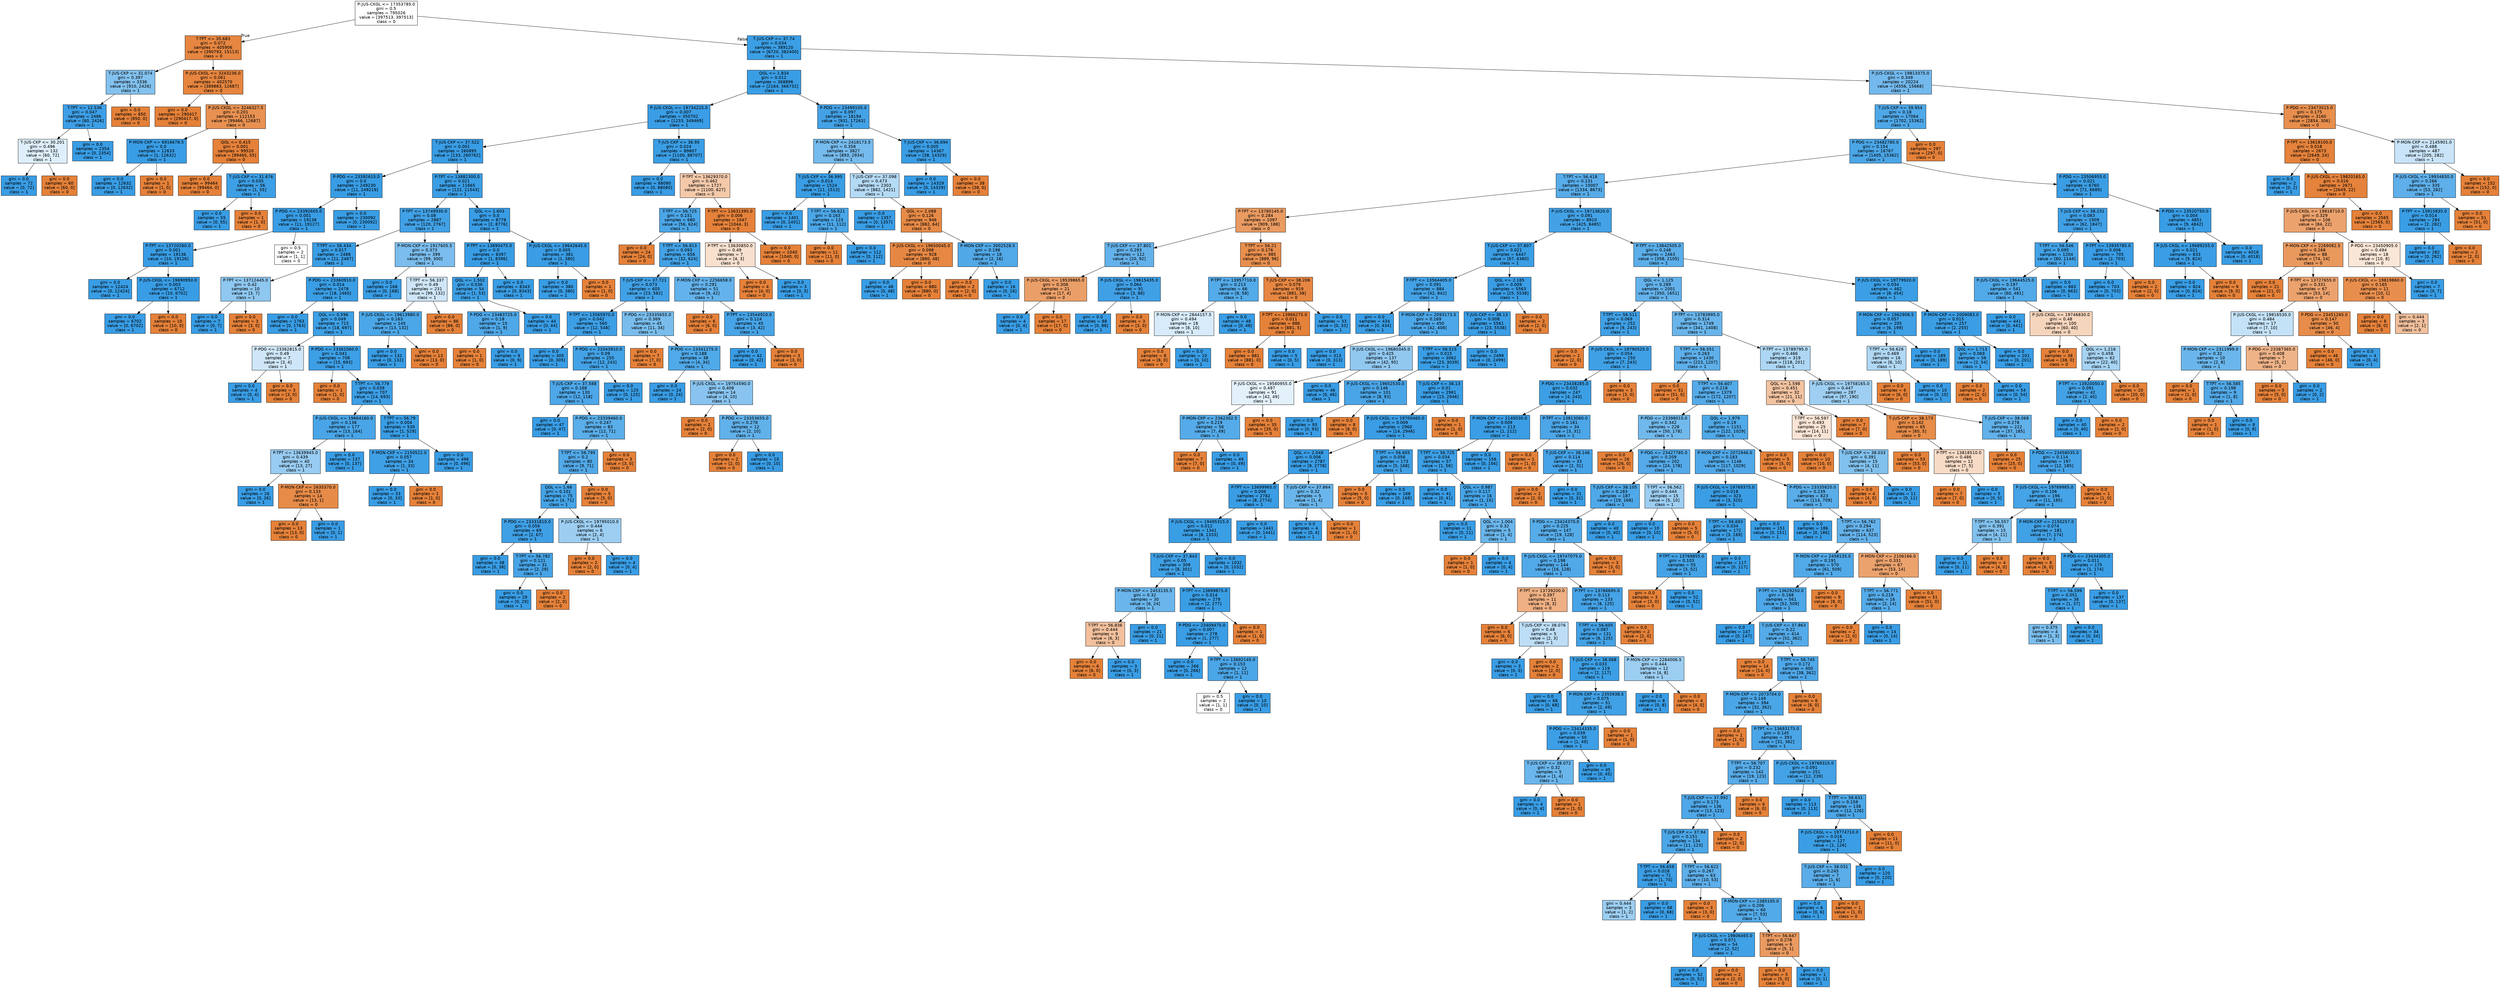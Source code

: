 digraph Tree {
node [shape=box, style="filled", color="black", fontname="helvetica"] ;
edge [fontname="helvetica"] ;
0 [label="P-JUS-CKGL <= 17353785.0\ngini = 0.5\nsamples = 795026\nvalue = [397513, 397513]\nclass = 0", fillcolor="#ffffff"] ;
1 [label="T-TPT <= 35.683\ngini = 0.072\nsamples = 405906\nvalue = [390793, 15113]\nclass = 0", fillcolor="#e68641"] ;
0 -> 1 [labeldistance=2.5, labelangle=45, headlabel="True"] ;
2 [label="T-JUS-CKP <= 31.074\ngini = 0.397\nsamples = 3336\nvalue = [910, 2426]\nclass = 1", fillcolor="#83c2ef"] ;
1 -> 2 ;
3 [label="T-TPT <= 12.536\ngini = 0.047\nsamples = 2486\nvalue = [60, 2426]\nclass = 1", fillcolor="#3e9fe6"] ;
2 -> 3 ;
4 [label="T-JUS-CKP <= 30.201\ngini = 0.496\nsamples = 132\nvalue = [60, 72]\nclass = 1", fillcolor="#deeffb"] ;
3 -> 4 ;
5 [label="gini = 0.0\nsamples = 72\nvalue = [0, 72]\nclass = 1", fillcolor="#399de5"] ;
4 -> 5 ;
6 [label="gini = 0.0\nsamples = 60\nvalue = [60, 0]\nclass = 0", fillcolor="#e58139"] ;
4 -> 6 ;
7 [label="gini = 0.0\nsamples = 2354\nvalue = [0, 2354]\nclass = 1", fillcolor="#399de5"] ;
3 -> 7 ;
8 [label="gini = 0.0\nsamples = 850\nvalue = [850, 0]\nclass = 0", fillcolor="#e58139"] ;
2 -> 8 ;
9 [label="P-JUS-CKGL <= 3243236.0\ngini = 0.061\nsamples = 402570\nvalue = [389883, 12687]\nclass = 0", fillcolor="#e6853f"] ;
1 -> 9 ;
10 [label="gini = 0.0\nsamples = 290417\nvalue = [290417, 0]\nclass = 0", fillcolor="#e58139"] ;
9 -> 10 ;
11 [label="P-JUS-CKGL <= 3246327.5\ngini = 0.201\nsamples = 112153\nvalue = [99466, 12687]\nclass = 0", fillcolor="#e89152"] ;
9 -> 11 ;
12 [label="P-MON-CKP <= 6916678.5\ngini = 0.0\nsamples = 12633\nvalue = [1, 12632]\nclass = 1", fillcolor="#399de5"] ;
11 -> 12 ;
13 [label="gini = 0.0\nsamples = 12632\nvalue = [0, 12632]\nclass = 1", fillcolor="#399de5"] ;
12 -> 13 ;
14 [label="gini = 0.0\nsamples = 1\nvalue = [1, 0]\nclass = 0", fillcolor="#e58139"] ;
12 -> 14 ;
15 [label="QGL <= 0.415\ngini = 0.001\nsamples = 99520\nvalue = [99465, 55]\nclass = 0", fillcolor="#e58139"] ;
11 -> 15 ;
16 [label="gini = 0.0\nsamples = 99464\nvalue = [99464, 0]\nclass = 0", fillcolor="#e58139"] ;
15 -> 16 ;
17 [label="T-JUS-CKP <= 31.676\ngini = 0.035\nsamples = 56\nvalue = [1, 55]\nclass = 1", fillcolor="#3d9fe5"] ;
15 -> 17 ;
18 [label="gini = 0.0\nsamples = 55\nvalue = [0, 55]\nclass = 1", fillcolor="#399de5"] ;
17 -> 18 ;
19 [label="gini = 0.0\nsamples = 1\nvalue = [1, 0]\nclass = 0", fillcolor="#e58139"] ;
17 -> 19 ;
20 [label="T-JUS-CKP <= 37.74\ngini = 0.034\nsamples = 389120\nvalue = [6720, 382400]\nclass = 1", fillcolor="#3c9fe5"] ;
0 -> 20 [labeldistance=2.5, labelangle=-45, headlabel="False"] ;
21 [label="QGL <= 1.834\ngini = 0.012\nsamples = 368896\nvalue = [2164, 366732]\nclass = 1", fillcolor="#3a9ee5"] ;
20 -> 21 ;
22 [label="P-JUS-CKGL <= 19734225.0\ngini = 0.007\nsamples = 350702\nvalue = [1233, 349469]\nclass = 1", fillcolor="#3a9de5"] ;
21 -> 22 ;
23 [label="T-JUS-CKP <= 37.522\ngini = 0.001\nsamples = 260895\nvalue = [133, 260762]\nclass = 1", fillcolor="#399de5"] ;
22 -> 23 ;
24 [label="P-PDG <= 23392615.0\ngini = 0.0\nsamples = 249230\nvalue = [11, 249219]\nclass = 1", fillcolor="#399de5"] ;
23 -> 24 ;
25 [label="P-PDG <= 23392605.0\ngini = 0.001\nsamples = 19138\nvalue = [11, 19127]\nclass = 1", fillcolor="#399de5"] ;
24 -> 25 ;
26 [label="P-TPT <= 13720260.0\ngini = 0.001\nsamples = 19136\nvalue = [10, 19126]\nclass = 1", fillcolor="#399de5"] ;
25 -> 26 ;
27 [label="gini = 0.0\nsamples = 12424\nvalue = [0, 12424]\nclass = 1", fillcolor="#399de5"] ;
26 -> 27 ;
28 [label="P-JUS-CKGL <= 19690950.0\ngini = 0.003\nsamples = 6712\nvalue = [10, 6702]\nclass = 1", fillcolor="#399de5"] ;
26 -> 28 ;
29 [label="gini = 0.0\nsamples = 6702\nvalue = [0, 6702]\nclass = 1", fillcolor="#399de5"] ;
28 -> 29 ;
30 [label="gini = 0.0\nsamples = 10\nvalue = [10, 0]\nclass = 0", fillcolor="#e58139"] ;
28 -> 30 ;
31 [label="gini = 0.5\nsamples = 2\nvalue = [1, 1]\nclass = 0", fillcolor="#ffffff"] ;
25 -> 31 ;
32 [label="gini = 0.0\nsamples = 230092\nvalue = [0, 230092]\nclass = 1", fillcolor="#399de5"] ;
24 -> 32 ;
33 [label="P-TPT <= 13882300.0\ngini = 0.021\nsamples = 11665\nvalue = [122, 11543]\nclass = 1", fillcolor="#3b9ee5"] ;
23 -> 33 ;
34 [label="P-TPT <= 13749930.0\ngini = 0.08\nsamples = 2887\nvalue = [120, 2767]\nclass = 1", fillcolor="#42a1e6"] ;
33 -> 34 ;
35 [label="T-TPT <= 56.434\ngini = 0.017\nsamples = 2488\nvalue = [21, 2467]\nclass = 1", fillcolor="#3b9ee5"] ;
34 -> 35 ;
36 [label="P-TPT <= 13712445.0\ngini = 0.42\nsamples = 10\nvalue = [3, 7]\nclass = 1", fillcolor="#8ec7f0"] ;
35 -> 36 ;
37 [label="gini = 0.0\nsamples = 7\nvalue = [0, 7]\nclass = 1", fillcolor="#399de5"] ;
36 -> 37 ;
38 [label="gini = 0.0\nsamples = 3\nvalue = [3, 0]\nclass = 0", fillcolor="#e58139"] ;
36 -> 38 ;
39 [label="P-PDG <= 23360910.0\ngini = 0.014\nsamples = 2478\nvalue = [18, 2460]\nclass = 1", fillcolor="#3a9ee5"] ;
35 -> 39 ;
40 [label="gini = 0.0\nsamples = 1763\nvalue = [0, 1763]\nclass = 1", fillcolor="#399de5"] ;
39 -> 40 ;
41 [label="QGL <= 0.596\ngini = 0.049\nsamples = 715\nvalue = [18, 697]\nclass = 1", fillcolor="#3ea0e6"] ;
39 -> 41 ;
42 [label="P-PDG <= 23362815.0\ngini = 0.49\nsamples = 7\nvalue = [3, 4]\nclass = 1", fillcolor="#cee6f8"] ;
41 -> 42 ;
43 [label="gini = 0.0\nsamples = 4\nvalue = [0, 4]\nclass = 1", fillcolor="#399de5"] ;
42 -> 43 ;
44 [label="gini = 0.0\nsamples = 3\nvalue = [3, 0]\nclass = 0", fillcolor="#e58139"] ;
42 -> 44 ;
45 [label="P-PDG <= 23361060.0\ngini = 0.041\nsamples = 708\nvalue = [15, 693]\nclass = 1", fillcolor="#3d9fe6"] ;
41 -> 45 ;
46 [label="gini = 0.0\nsamples = 1\nvalue = [1, 0]\nclass = 0", fillcolor="#e58139"] ;
45 -> 46 ;
47 [label="T-TPT <= 56.779\ngini = 0.039\nsamples = 707\nvalue = [14, 693]\nclass = 1", fillcolor="#3d9fe6"] ;
45 -> 47 ;
48 [label="P-JUS-CKGL <= 19664160.0\ngini = 0.136\nsamples = 177\nvalue = [13, 164]\nclass = 1", fillcolor="#49a5e7"] ;
47 -> 48 ;
49 [label="P-TPT <= 13639945.0\ngini = 0.439\nsamples = 40\nvalue = [13, 27]\nclass = 1", fillcolor="#98ccf2"] ;
48 -> 49 ;
50 [label="gini = 0.0\nsamples = 26\nvalue = [0, 26]\nclass = 1", fillcolor="#399de5"] ;
49 -> 50 ;
51 [label="P-MON-CKP <= 2635370.0\ngini = 0.133\nsamples = 14\nvalue = [13, 1]\nclass = 0", fillcolor="#e78b48"] ;
49 -> 51 ;
52 [label="gini = 0.0\nsamples = 13\nvalue = [13, 0]\nclass = 0", fillcolor="#e58139"] ;
51 -> 52 ;
53 [label="gini = 0.0\nsamples = 1\nvalue = [0, 1]\nclass = 1", fillcolor="#399de5"] ;
51 -> 53 ;
54 [label="gini = 0.0\nsamples = 137\nvalue = [0, 137]\nclass = 1", fillcolor="#399de5"] ;
48 -> 54 ;
55 [label="T-TPT <= 56.79\ngini = 0.004\nsamples = 530\nvalue = [1, 529]\nclass = 1", fillcolor="#399de5"] ;
47 -> 55 ;
56 [label="P-MON-CKP <= 2150522.0\ngini = 0.057\nsamples = 34\nvalue = [1, 33]\nclass = 1", fillcolor="#3fa0e6"] ;
55 -> 56 ;
57 [label="gini = 0.0\nsamples = 33\nvalue = [0, 33]\nclass = 1", fillcolor="#399de5"] ;
56 -> 57 ;
58 [label="gini = 0.0\nsamples = 1\nvalue = [1, 0]\nclass = 0", fillcolor="#e58139"] ;
56 -> 58 ;
59 [label="gini = 0.0\nsamples = 496\nvalue = [0, 496]\nclass = 1", fillcolor="#399de5"] ;
55 -> 59 ;
60 [label="P-MON-CKP <= 1917605.5\ngini = 0.373\nsamples = 399\nvalue = [99, 300]\nclass = 1", fillcolor="#7abdee"] ;
34 -> 60 ;
61 [label="gini = 0.0\nsamples = 168\nvalue = [0, 168]\nclass = 1", fillcolor="#399de5"] ;
60 -> 61 ;
62 [label="T-TPT <= 56.337\ngini = 0.49\nsamples = 231\nvalue = [99, 132]\nclass = 1", fillcolor="#cee6f8"] ;
60 -> 62 ;
63 [label="P-JUS-CKGL <= 19613980.0\ngini = 0.163\nsamples = 145\nvalue = [13, 132]\nclass = 1", fillcolor="#4ca7e8"] ;
62 -> 63 ;
64 [label="gini = 0.0\nsamples = 132\nvalue = [0, 132]\nclass = 1", fillcolor="#399de5"] ;
63 -> 64 ;
65 [label="gini = 0.0\nsamples = 13\nvalue = [13, 0]\nclass = 0", fillcolor="#e58139"] ;
63 -> 65 ;
66 [label="gini = 0.0\nsamples = 86\nvalue = [86, 0]\nclass = 0", fillcolor="#e58139"] ;
62 -> 66 ;
67 [label="QGL <= 1.603\ngini = 0.0\nsamples = 8778\nvalue = [2, 8776]\nclass = 1", fillcolor="#399de5"] ;
33 -> 67 ;
68 [label="P-TPT <= 13890475.0\ngini = 0.0\nsamples = 8397\nvalue = [1, 8396]\nclass = 1", fillcolor="#399de5"] ;
67 -> 68 ;
69 [label="QGL <= 1.502\ngini = 0.036\nsamples = 54\nvalue = [1, 53]\nclass = 1", fillcolor="#3d9fe5"] ;
68 -> 69 ;
70 [label="P-PDG <= 23483725.0\ngini = 0.18\nsamples = 10\nvalue = [1, 9]\nclass = 1", fillcolor="#4fa8e8"] ;
69 -> 70 ;
71 [label="gini = 0.0\nsamples = 1\nvalue = [1, 0]\nclass = 0", fillcolor="#e58139"] ;
70 -> 71 ;
72 [label="gini = 0.0\nsamples = 9\nvalue = [0, 9]\nclass = 1", fillcolor="#399de5"] ;
70 -> 72 ;
73 [label="gini = 0.0\nsamples = 44\nvalue = [0, 44]\nclass = 1", fillcolor="#399de5"] ;
69 -> 73 ;
74 [label="gini = 0.0\nsamples = 8343\nvalue = [0, 8343]\nclass = 1", fillcolor="#399de5"] ;
68 -> 74 ;
75 [label="P-JUS-CKGL <= 19642645.0\ngini = 0.005\nsamples = 381\nvalue = [1, 380]\nclass = 1", fillcolor="#3a9de5"] ;
67 -> 75 ;
76 [label="gini = 0.0\nsamples = 380\nvalue = [0, 380]\nclass = 1", fillcolor="#399de5"] ;
75 -> 76 ;
77 [label="gini = 0.0\nsamples = 1\nvalue = [1, 0]\nclass = 0", fillcolor="#e58139"] ;
75 -> 77 ;
78 [label="T-JUS-CKP <= 36.95\ngini = 0.024\nsamples = 89807\nvalue = [1100, 88707]\nclass = 1", fillcolor="#3b9ee5"] ;
22 -> 78 ;
79 [label="gini = 0.0\nsamples = 88080\nvalue = [0, 88080]\nclass = 1", fillcolor="#399de5"] ;
78 -> 79 ;
80 [label="P-TPT <= 13629370.0\ngini = 0.462\nsamples = 1727\nvalue = [1100, 627]\nclass = 0", fillcolor="#f4c9aa"] ;
78 -> 80 ;
81 [label="T-TPT <= 56.725\ngini = 0.151\nsamples = 680\nvalue = [56, 624]\nclass = 1", fillcolor="#4ba6e7"] ;
80 -> 81 ;
82 [label="gini = 0.0\nsamples = 24\nvalue = [24, 0]\nclass = 0", fillcolor="#e58139"] ;
81 -> 82 ;
83 [label="T-TPT <= 56.813\ngini = 0.093\nsamples = 656\nvalue = [32, 624]\nclass = 1", fillcolor="#43a2e6"] ;
81 -> 83 ;
84 [label="T-JUS-CKP <= 37.721\ngini = 0.073\nsamples = 605\nvalue = [23, 582]\nclass = 1", fillcolor="#41a1e6"] ;
83 -> 84 ;
85 [label="P-TPT <= 13565970.0\ngini = 0.042\nsamples = 560\nvalue = [12, 548]\nclass = 1", fillcolor="#3d9fe6"] ;
84 -> 85 ;
86 [label="gini = 0.0\nsamples = 305\nvalue = [0, 305]\nclass = 1", fillcolor="#399de5"] ;
85 -> 86 ;
87 [label="P-PDG <= 23343910.0\ngini = 0.09\nsamples = 255\nvalue = [12, 243]\nclass = 1", fillcolor="#43a2e6"] ;
85 -> 87 ;
88 [label="T-JUS-CKP <= 37.588\ngini = 0.168\nsamples = 130\nvalue = [12, 118]\nclass = 1", fillcolor="#4da7e8"] ;
87 -> 88 ;
89 [label="gini = 0.0\nsamples = 47\nvalue = [0, 47]\nclass = 1", fillcolor="#399de5"] ;
88 -> 89 ;
90 [label="P-PDG <= 23339460.0\ngini = 0.247\nsamples = 83\nvalue = [12, 71]\nclass = 1", fillcolor="#5aaee9"] ;
88 -> 90 ;
91 [label="T-TPT <= 56.795\ngini = 0.2\nsamples = 80\nvalue = [9, 71]\nclass = 1", fillcolor="#52a9e8"] ;
90 -> 91 ;
92 [label="QGL <= 1.66\ngini = 0.101\nsamples = 75\nvalue = [4, 71]\nclass = 1", fillcolor="#44a3e6"] ;
91 -> 92 ;
93 [label="P-PDG <= 23331810.0\ngini = 0.056\nsamples = 69\nvalue = [2, 67]\nclass = 1", fillcolor="#3fa0e6"] ;
92 -> 93 ;
94 [label="gini = 0.0\nsamples = 38\nvalue = [0, 38]\nclass = 1", fillcolor="#399de5"] ;
93 -> 94 ;
95 [label="T-TPT <= 56.782\ngini = 0.121\nsamples = 31\nvalue = [2, 29]\nclass = 1", fillcolor="#47a4e7"] ;
93 -> 95 ;
96 [label="gini = 0.0\nsamples = 29\nvalue = [0, 29]\nclass = 1", fillcolor="#399de5"] ;
95 -> 96 ;
97 [label="gini = 0.0\nsamples = 2\nvalue = [2, 0]\nclass = 0", fillcolor="#e58139"] ;
95 -> 97 ;
98 [label="P-JUS-CKGL <= 19795010.0\ngini = 0.444\nsamples = 6\nvalue = [2, 4]\nclass = 1", fillcolor="#9ccef2"] ;
92 -> 98 ;
99 [label="gini = 0.0\nsamples = 2\nvalue = [2, 0]\nclass = 0", fillcolor="#e58139"] ;
98 -> 99 ;
100 [label="gini = 0.0\nsamples = 4\nvalue = [0, 4]\nclass = 1", fillcolor="#399de5"] ;
98 -> 100 ;
101 [label="gini = 0.0\nsamples = 5\nvalue = [5, 0]\nclass = 0", fillcolor="#e58139"] ;
91 -> 101 ;
102 [label="gini = 0.0\nsamples = 3\nvalue = [3, 0]\nclass = 0", fillcolor="#e58139"] ;
90 -> 102 ;
103 [label="gini = 0.0\nsamples = 125\nvalue = [0, 125]\nclass = 1", fillcolor="#399de5"] ;
87 -> 103 ;
104 [label="P-PDG <= 23335655.0\ngini = 0.369\nsamples = 45\nvalue = [11, 34]\nclass = 1", fillcolor="#79bded"] ;
84 -> 104 ;
105 [label="gini = 0.0\nsamples = 7\nvalue = [7, 0]\nclass = 0", fillcolor="#e58139"] ;
104 -> 105 ;
106 [label="P-PDG <= 23341275.0\ngini = 0.188\nsamples = 38\nvalue = [4, 34]\nclass = 1", fillcolor="#50a9e8"] ;
104 -> 106 ;
107 [label="gini = 0.0\nsamples = 24\nvalue = [0, 24]\nclass = 1", fillcolor="#399de5"] ;
106 -> 107 ;
108 [label="P-JUS-CKGL <= 19754590.0\ngini = 0.408\nsamples = 14\nvalue = [4, 10]\nclass = 1", fillcolor="#88c4ef"] ;
106 -> 108 ;
109 [label="gini = 0.0\nsamples = 2\nvalue = [2, 0]\nclass = 0", fillcolor="#e58139"] ;
108 -> 109 ;
110 [label="P-PDG <= 23353655.0\ngini = 0.278\nsamples = 12\nvalue = [2, 10]\nclass = 1", fillcolor="#61b1ea"] ;
108 -> 110 ;
111 [label="gini = 0.0\nsamples = 2\nvalue = [2, 0]\nclass = 0", fillcolor="#e58139"] ;
110 -> 111 ;
112 [label="gini = 0.0\nsamples = 10\nvalue = [0, 10]\nclass = 1", fillcolor="#399de5"] ;
110 -> 112 ;
113 [label="P-MON-CKP <= 2256658.0\ngini = 0.291\nsamples = 51\nvalue = [9, 42]\nclass = 1", fillcolor="#63b2eb"] ;
83 -> 113 ;
114 [label="gini = 0.0\nsamples = 6\nvalue = [6, 0]\nclass = 0", fillcolor="#e58139"] ;
113 -> 114 ;
115 [label="P-TPT <= 13544910.0\ngini = 0.124\nsamples = 45\nvalue = [3, 42]\nclass = 1", fillcolor="#47a4e7"] ;
113 -> 115 ;
116 [label="gini = 0.0\nsamples = 42\nvalue = [0, 42]\nclass = 1", fillcolor="#399de5"] ;
115 -> 116 ;
117 [label="gini = 0.0\nsamples = 3\nvalue = [3, 0]\nclass = 0", fillcolor="#e58139"] ;
115 -> 117 ;
118 [label="P-TPT <= 13631395.0\ngini = 0.006\nsamples = 1047\nvalue = [1044, 3]\nclass = 0", fillcolor="#e5813a"] ;
80 -> 118 ;
119 [label="P-TPT <= 13630850.0\ngini = 0.49\nsamples = 7\nvalue = [4, 3]\nclass = 0", fillcolor="#f8e0ce"] ;
118 -> 119 ;
120 [label="gini = 0.0\nsamples = 4\nvalue = [4, 0]\nclass = 0", fillcolor="#e58139"] ;
119 -> 120 ;
121 [label="gini = 0.0\nsamples = 3\nvalue = [0, 3]\nclass = 1", fillcolor="#399de5"] ;
119 -> 121 ;
122 [label="gini = 0.0\nsamples = 1040\nvalue = [1040, 0]\nclass = 0", fillcolor="#e58139"] ;
118 -> 122 ;
123 [label="P-PDG <= 23499105.0\ngini = 0.097\nsamples = 18194\nvalue = [931, 17263]\nclass = 1", fillcolor="#44a2e6"] ;
21 -> 123 ;
124 [label="P-MON-CKP <= 2418173.5\ngini = 0.358\nsamples = 3827\nvalue = [893, 2934]\nclass = 1", fillcolor="#75bbed"] ;
123 -> 124 ;
125 [label="T-JUS-CKP <= 36.995\ngini = 0.014\nsamples = 1524\nvalue = [11, 1513]\nclass = 1", fillcolor="#3a9ee5"] ;
124 -> 125 ;
126 [label="gini = 0.0\nsamples = 1401\nvalue = [0, 1401]\nclass = 1", fillcolor="#399de5"] ;
125 -> 126 ;
127 [label="T-TPT <= 56.621\ngini = 0.163\nsamples = 123\nvalue = [11, 112]\nclass = 1", fillcolor="#4ca7e8"] ;
125 -> 127 ;
128 [label="gini = 0.0\nsamples = 11\nvalue = [11, 0]\nclass = 0", fillcolor="#e58139"] ;
127 -> 128 ;
129 [label="gini = 0.0\nsamples = 112\nvalue = [0, 112]\nclass = 1", fillcolor="#399de5"] ;
127 -> 129 ;
130 [label="T-JUS-CKP <= 37.098\ngini = 0.473\nsamples = 2303\nvalue = [882, 1421]\nclass = 1", fillcolor="#b4daf5"] ;
124 -> 130 ;
131 [label="gini = 0.0\nsamples = 1357\nvalue = [0, 1357]\nclass = 1", fillcolor="#399de5"] ;
130 -> 131 ;
132 [label="QGL <= 2.088\ngini = 0.126\nsamples = 946\nvalue = [882, 64]\nclass = 0", fillcolor="#e78a47"] ;
130 -> 132 ;
133 [label="P-JUS-CKGL <= 19650045.0\ngini = 0.098\nsamples = 928\nvalue = [880, 48]\nclass = 0", fillcolor="#e68844"] ;
132 -> 133 ;
134 [label="gini = 0.0\nsamples = 48\nvalue = [0, 48]\nclass = 1", fillcolor="#399de5"] ;
133 -> 134 ;
135 [label="gini = 0.0\nsamples = 880\nvalue = [880, 0]\nclass = 0", fillcolor="#e58139"] ;
133 -> 135 ;
136 [label="P-MON-CKP <= 3002528.5\ngini = 0.198\nsamples = 18\nvalue = [2, 16]\nclass = 1", fillcolor="#52a9e8"] ;
132 -> 136 ;
137 [label="gini = 0.0\nsamples = 2\nvalue = [2, 0]\nclass = 0", fillcolor="#e58139"] ;
136 -> 137 ;
138 [label="gini = 0.0\nsamples = 16\nvalue = [0, 16]\nclass = 1", fillcolor="#399de5"] ;
136 -> 138 ;
139 [label="T-JUS-CKP <= 36.694\ngini = 0.005\nsamples = 14367\nvalue = [38, 14329]\nclass = 1", fillcolor="#3a9de5"] ;
123 -> 139 ;
140 [label="gini = 0.0\nsamples = 14329\nvalue = [0, 14329]\nclass = 1", fillcolor="#399de5"] ;
139 -> 140 ;
141 [label="gini = 0.0\nsamples = 38\nvalue = [38, 0]\nclass = 0", fillcolor="#e58139"] ;
139 -> 141 ;
142 [label="P-JUS-CKGL <= 19813375.0\ngini = 0.349\nsamples = 20224\nvalue = [4556, 15668]\nclass = 1", fillcolor="#73b9ed"] ;
20 -> 142 ;
143 [label="T-JUS-CKP <= 39.954\ngini = 0.18\nsamples = 17064\nvalue = [1702, 15362]\nclass = 1", fillcolor="#4fa8e8"] ;
142 -> 143 ;
144 [label="P-PDG <= 23482785.0\ngini = 0.154\nsamples = 16767\nvalue = [1405, 15362]\nclass = 1", fillcolor="#4ba6e7"] ;
143 -> 144 ;
145 [label="T-TPT <= 56.418\ngini = 0.231\nsamples = 10007\nvalue = [1334, 8673]\nclass = 1", fillcolor="#57ace9"] ;
144 -> 145 ;
146 [label="P-TPT <= 13780145.0\ngini = 0.284\nsamples = 1097\nvalue = [909, 188]\nclass = 0", fillcolor="#ea9b62"] ;
145 -> 146 ;
147 [label="T-JUS-CKP <= 37.801\ngini = 0.293\nsamples = 112\nvalue = [20, 92]\nclass = 1", fillcolor="#64b2eb"] ;
146 -> 147 ;
148 [label="P-JUS-CKGL <= 19539865.0\ngini = 0.308\nsamples = 21\nvalue = [17, 4]\nclass = 0", fillcolor="#eb9f68"] ;
147 -> 148 ;
149 [label="gini = 0.0\nsamples = 4\nvalue = [0, 4]\nclass = 1", fillcolor="#399de5"] ;
148 -> 149 ;
150 [label="gini = 0.0\nsamples = 17\nvalue = [17, 0]\nclass = 0", fillcolor="#e58139"] ;
148 -> 150 ;
151 [label="P-JUS-CKGL <= 19615435.0\ngini = 0.064\nsamples = 91\nvalue = [3, 88]\nclass = 1", fillcolor="#40a0e6"] ;
147 -> 151 ;
152 [label="gini = 0.0\nsamples = 88\nvalue = [0, 88]\nclass = 1", fillcolor="#399de5"] ;
151 -> 152 ;
153 [label="gini = 0.0\nsamples = 3\nvalue = [3, 0]\nclass = 0", fillcolor="#e58139"] ;
151 -> 153 ;
154 [label="T-TPT <= 56.21\ngini = 0.176\nsamples = 985\nvalue = [889, 96]\nclass = 0", fillcolor="#e88f4e"] ;
146 -> 154 ;
155 [label="P-TPT <= 13957710.0\ngini = 0.213\nsamples = 66\nvalue = [8, 58]\nclass = 1", fillcolor="#54abe9"] ;
154 -> 155 ;
156 [label="P-MON-CKP <= 2844157.5\ngini = 0.494\nsamples = 18\nvalue = [8, 10]\nclass = 1", fillcolor="#d7ebfa"] ;
155 -> 156 ;
157 [label="gini = 0.0\nsamples = 8\nvalue = [8, 0]\nclass = 0", fillcolor="#e58139"] ;
156 -> 157 ;
158 [label="gini = 0.0\nsamples = 10\nvalue = [0, 10]\nclass = 1", fillcolor="#399de5"] ;
156 -> 158 ;
159 [label="gini = 0.0\nsamples = 48\nvalue = [0, 48]\nclass = 1", fillcolor="#399de5"] ;
155 -> 159 ;
160 [label="T-JUS-CKP <= 38.206\ngini = 0.079\nsamples = 919\nvalue = [881, 38]\nclass = 0", fillcolor="#e68642"] ;
154 -> 160 ;
161 [label="P-TPT <= 13966275.0\ngini = 0.011\nsamples = 886\nvalue = [881, 5]\nclass = 0", fillcolor="#e5823a"] ;
160 -> 161 ;
162 [label="gini = 0.0\nsamples = 881\nvalue = [881, 0]\nclass = 0", fillcolor="#e58139"] ;
161 -> 162 ;
163 [label="gini = 0.0\nsamples = 5\nvalue = [0, 5]\nclass = 1", fillcolor="#399de5"] ;
161 -> 163 ;
164 [label="gini = 0.0\nsamples = 33\nvalue = [0, 33]\nclass = 1", fillcolor="#399de5"] ;
160 -> 164 ;
165 [label="P-JUS-CKGL <= 19713620.0\ngini = 0.091\nsamples = 8910\nvalue = [425, 8485]\nclass = 1", fillcolor="#43a2e6"] ;
145 -> 165 ;
166 [label="T-JUS-CKP <= 37.807\ngini = 0.021\nsamples = 6447\nvalue = [67, 6380]\nclass = 1", fillcolor="#3b9ee5"] ;
165 -> 166 ;
167 [label="P-TPT <= 13564405.0\ngini = 0.091\nsamples = 884\nvalue = [42, 842]\nclass = 1", fillcolor="#43a2e6"] ;
166 -> 167 ;
168 [label="gini = 0.0\nsamples = 434\nvalue = [0, 434]\nclass = 1", fillcolor="#399de5"] ;
167 -> 168 ;
169 [label="P-MON-CKP <= 2093173.5\ngini = 0.169\nsamples = 450\nvalue = [42, 408]\nclass = 1", fillcolor="#4da7e8"] ;
167 -> 169 ;
170 [label="gini = 0.0\nsamples = 313\nvalue = [0, 313]\nclass = 1", fillcolor="#399de5"] ;
169 -> 170 ;
171 [label="P-JUS-CKGL <= 19680345.0\ngini = 0.425\nsamples = 137\nvalue = [42, 95]\nclass = 1", fillcolor="#91c8f0"] ;
169 -> 171 ;
172 [label="P-JUS-CKGL <= 19580955.0\ngini = 0.497\nsamples = 91\nvalue = [42, 49]\nclass = 1", fillcolor="#e3f1fb"] ;
171 -> 172 ;
173 [label="P-MON-CKP <= 2362302.5\ngini = 0.219\nsamples = 56\nvalue = [7, 49]\nclass = 1", fillcolor="#55abe9"] ;
172 -> 173 ;
174 [label="gini = 0.0\nsamples = 7\nvalue = [7, 0]\nclass = 0", fillcolor="#e58139"] ;
173 -> 174 ;
175 [label="gini = 0.0\nsamples = 49\nvalue = [0, 49]\nclass = 1", fillcolor="#399de5"] ;
173 -> 175 ;
176 [label="gini = 0.0\nsamples = 35\nvalue = [35, 0]\nclass = 0", fillcolor="#e58139"] ;
172 -> 176 ;
177 [label="gini = 0.0\nsamples = 46\nvalue = [0, 46]\nclass = 1", fillcolor="#399de5"] ;
171 -> 177 ;
178 [label="QGL <= 2.185\ngini = 0.009\nsamples = 5563\nvalue = [25, 5538]\nclass = 1", fillcolor="#3a9de5"] ;
166 -> 178 ;
179 [label="T-JUS-CKP <= 38.13\ngini = 0.008\nsamples = 5561\nvalue = [23, 5538]\nclass = 1", fillcolor="#3a9de5"] ;
178 -> 179 ;
180 [label="T-TPT <= 56.515\ngini = 0.015\nsamples = 3062\nvalue = [23, 3039]\nclass = 1", fillcolor="#3a9ee5"] ;
179 -> 180 ;
181 [label="P-JUS-CKGL <= 19652530.0\ngini = 0.146\nsamples = 101\nvalue = [8, 93]\nclass = 1", fillcolor="#4aa5e7"] ;
180 -> 181 ;
182 [label="gini = 0.0\nsamples = 93\nvalue = [0, 93]\nclass = 1", fillcolor="#399de5"] ;
181 -> 182 ;
183 [label="gini = 0.0\nsamples = 8\nvalue = [8, 0]\nclass = 0", fillcolor="#e58139"] ;
181 -> 183 ;
184 [label="T-JUS-CKP <= 38.13\ngini = 0.01\nsamples = 2961\nvalue = [15, 2946]\nclass = 1", fillcolor="#3a9de5"] ;
180 -> 184 ;
185 [label="P-JUS-CKGL <= 19700465.0\ngini = 0.009\nsamples = 2960\nvalue = [14, 2946]\nclass = 1", fillcolor="#3a9de5"] ;
184 -> 185 ;
186 [label="QGL <= 2.048\ngini = 0.006\nsamples = 2787\nvalue = [9, 2778]\nclass = 1", fillcolor="#3a9de5"] ;
185 -> 186 ;
187 [label="P-TPT <= 13699965.0\ngini = 0.006\nsamples = 2782\nvalue = [8, 2774]\nclass = 1", fillcolor="#3a9de5"] ;
186 -> 187 ;
188 [label="P-JUS-CKGL <= 19495315.0\ngini = 0.012\nsamples = 1341\nvalue = [8, 1333]\nclass = 1", fillcolor="#3a9ee5"] ;
187 -> 188 ;
189 [label="T-JUS-CKP <= 37.843\ngini = 0.05\nsamples = 309\nvalue = [8, 301]\nclass = 1", fillcolor="#3ea0e6"] ;
188 -> 189 ;
190 [label="P-MON-CKP <= 2453135.5\ngini = 0.32\nsamples = 30\nvalue = [6, 24]\nclass = 1", fillcolor="#6ab6ec"] ;
189 -> 190 ;
191 [label="T-TPT <= 56.836\ngini = 0.444\nsamples = 9\nvalue = [6, 3]\nclass = 0", fillcolor="#f2c09c"] ;
190 -> 191 ;
192 [label="gini = 0.0\nsamples = 6\nvalue = [6, 0]\nclass = 0", fillcolor="#e58139"] ;
191 -> 192 ;
193 [label="gini = 0.0\nsamples = 3\nvalue = [0, 3]\nclass = 1", fillcolor="#399de5"] ;
191 -> 193 ;
194 [label="gini = 0.0\nsamples = 21\nvalue = [0, 21]\nclass = 1", fillcolor="#399de5"] ;
190 -> 194 ;
195 [label="P-TPT <= 13699875.0\ngini = 0.014\nsamples = 279\nvalue = [2, 277]\nclass = 1", fillcolor="#3a9ee5"] ;
189 -> 195 ;
196 [label="P-PDG <= 23409475.0\ngini = 0.007\nsamples = 278\nvalue = [1, 277]\nclass = 1", fillcolor="#3a9de5"] ;
195 -> 196 ;
197 [label="gini = 0.0\nsamples = 266\nvalue = [0, 266]\nclass = 1", fillcolor="#399de5"] ;
196 -> 197 ;
198 [label="P-TPT <= 13692145.0\ngini = 0.153\nsamples = 12\nvalue = [1, 11]\nclass = 1", fillcolor="#4ba6e7"] ;
196 -> 198 ;
199 [label="gini = 0.5\nsamples = 2\nvalue = [1, 1]\nclass = 0", fillcolor="#ffffff"] ;
198 -> 199 ;
200 [label="gini = 0.0\nsamples = 10\nvalue = [0, 10]\nclass = 1", fillcolor="#399de5"] ;
198 -> 200 ;
201 [label="gini = 0.0\nsamples = 1\nvalue = [1, 0]\nclass = 0", fillcolor="#e58139"] ;
195 -> 201 ;
202 [label="gini = 0.0\nsamples = 1032\nvalue = [0, 1032]\nclass = 1", fillcolor="#399de5"] ;
188 -> 202 ;
203 [label="gini = 0.0\nsamples = 1441\nvalue = [0, 1441]\nclass = 1", fillcolor="#399de5"] ;
187 -> 203 ;
204 [label="T-JUS-CKP <= 37.864\ngini = 0.32\nsamples = 5\nvalue = [1, 4]\nclass = 1", fillcolor="#6ab6ec"] ;
186 -> 204 ;
205 [label="gini = 0.0\nsamples = 4\nvalue = [0, 4]\nclass = 1", fillcolor="#399de5"] ;
204 -> 205 ;
206 [label="gini = 0.0\nsamples = 1\nvalue = [1, 0]\nclass = 0", fillcolor="#e58139"] ;
204 -> 206 ;
207 [label="T-TPT <= 56.605\ngini = 0.056\nsamples = 173\nvalue = [5, 168]\nclass = 1", fillcolor="#3fa0e6"] ;
185 -> 207 ;
208 [label="gini = 0.0\nsamples = 5\nvalue = [5, 0]\nclass = 0", fillcolor="#e58139"] ;
207 -> 208 ;
209 [label="gini = 0.0\nsamples = 168\nvalue = [0, 168]\nclass = 1", fillcolor="#399de5"] ;
207 -> 209 ;
210 [label="gini = 0.0\nsamples = 1\nvalue = [1, 0]\nclass = 0", fillcolor="#e58139"] ;
184 -> 210 ;
211 [label="gini = 0.0\nsamples = 2499\nvalue = [0, 2499]\nclass = 1", fillcolor="#399de5"] ;
179 -> 211 ;
212 [label="gini = 0.0\nsamples = 2\nvalue = [2, 0]\nclass = 0", fillcolor="#e58139"] ;
178 -> 212 ;
213 [label="P-TPT <= 13842505.0\ngini = 0.248\nsamples = 2463\nvalue = [358, 2105]\nclass = 1", fillcolor="#5baee9"] ;
165 -> 213 ;
214 [label="QGL <= 1.125\ngini = 0.289\nsamples = 2001\nvalue = [350, 1651]\nclass = 1", fillcolor="#63b2eb"] ;
213 -> 214 ;
215 [label="T-TPT <= 56.511\ngini = 0.069\nsamples = 252\nvalue = [9, 243]\nclass = 1", fillcolor="#40a1e6"] ;
214 -> 215 ;
216 [label="gini = 0.0\nsamples = 2\nvalue = [2, 0]\nclass = 0", fillcolor="#e58139"] ;
215 -> 216 ;
217 [label="P-JUS-CKGL <= 19790525.0\ngini = 0.054\nsamples = 250\nvalue = [7, 243]\nclass = 1", fillcolor="#3fa0e6"] ;
215 -> 217 ;
218 [label="P-PDG <= 23438285.0\ngini = 0.032\nsamples = 247\nvalue = [4, 243]\nclass = 1", fillcolor="#3c9fe5"] ;
217 -> 218 ;
219 [label="P-MON-CKP <= 2145030.0\ngini = 0.009\nsamples = 213\nvalue = [1, 212]\nclass = 1", fillcolor="#3a9de5"] ;
218 -> 219 ;
220 [label="T-TPT <= 56.725\ngini = 0.034\nsamples = 57\nvalue = [1, 56]\nclass = 1", fillcolor="#3d9fe5"] ;
219 -> 220 ;
221 [label="gini = 0.0\nsamples = 41\nvalue = [0, 41]\nclass = 1", fillcolor="#399de5"] ;
220 -> 221 ;
222 [label="QGL <= 0.987\ngini = 0.117\nsamples = 16\nvalue = [1, 15]\nclass = 1", fillcolor="#46a4e7"] ;
220 -> 222 ;
223 [label="gini = 0.0\nsamples = 11\nvalue = [0, 11]\nclass = 1", fillcolor="#399de5"] ;
222 -> 223 ;
224 [label="QGL <= 1.004\ngini = 0.32\nsamples = 5\nvalue = [1, 4]\nclass = 1", fillcolor="#6ab6ec"] ;
222 -> 224 ;
225 [label="gini = 0.0\nsamples = 1\nvalue = [1, 0]\nclass = 0", fillcolor="#e58139"] ;
224 -> 225 ;
226 [label="gini = 0.0\nsamples = 4\nvalue = [0, 4]\nclass = 1", fillcolor="#399de5"] ;
224 -> 226 ;
227 [label="gini = 0.0\nsamples = 156\nvalue = [0, 156]\nclass = 1", fillcolor="#399de5"] ;
219 -> 227 ;
228 [label="P-TPT <= 13813060.0\ngini = 0.161\nsamples = 34\nvalue = [3, 31]\nclass = 1", fillcolor="#4ca6e8"] ;
218 -> 228 ;
229 [label="gini = 0.0\nsamples = 1\nvalue = [1, 0]\nclass = 0", fillcolor="#e58139"] ;
228 -> 229 ;
230 [label="T-JUS-CKP <= 38.146\ngini = 0.114\nsamples = 33\nvalue = [2, 31]\nclass = 1", fillcolor="#46a3e7"] ;
228 -> 230 ;
231 [label="gini = 0.0\nsamples = 2\nvalue = [2, 0]\nclass = 0", fillcolor="#e58139"] ;
230 -> 231 ;
232 [label="gini = 0.0\nsamples = 31\nvalue = [0, 31]\nclass = 1", fillcolor="#399de5"] ;
230 -> 232 ;
233 [label="gini = 0.0\nsamples = 3\nvalue = [3, 0]\nclass = 0", fillcolor="#e58139"] ;
217 -> 233 ;
234 [label="P-TPT <= 13783995.0\ngini = 0.314\nsamples = 1749\nvalue = [341, 1408]\nclass = 1", fillcolor="#69b5eb"] ;
214 -> 234 ;
235 [label="T-TPT <= 56.551\ngini = 0.263\nsamples = 1430\nvalue = [223, 1207]\nclass = 1", fillcolor="#5eafea"] ;
234 -> 235 ;
236 [label="gini = 0.0\nsamples = 51\nvalue = [51, 0]\nclass = 0", fillcolor="#e58139"] ;
235 -> 236 ;
237 [label="T-TPT <= 56.607\ngini = 0.218\nsamples = 1379\nvalue = [172, 1207]\nclass = 1", fillcolor="#55abe9"] ;
235 -> 237 ;
238 [label="P-PDG <= 23398015.0\ngini = 0.342\nsamples = 228\nvalue = [50, 178]\nclass = 1", fillcolor="#71b9ec"] ;
237 -> 238 ;
239 [label="gini = 0.0\nsamples = 26\nvalue = [26, 0]\nclass = 0", fillcolor="#e58139"] ;
238 -> 239 ;
240 [label="P-PDG <= 23427785.0\ngini = 0.209\nsamples = 202\nvalue = [24, 178]\nclass = 1", fillcolor="#54aae9"] ;
238 -> 240 ;
241 [label="T-JUS-CKP <= 38.105\ngini = 0.183\nsamples = 187\nvalue = [19, 168]\nclass = 1", fillcolor="#4fa8e8"] ;
240 -> 241 ;
242 [label="P-PDG <= 23424370.0\ngini = 0.225\nsamples = 147\nvalue = [19, 128]\nclass = 1", fillcolor="#56ace9"] ;
241 -> 242 ;
243 [label="P-JUS-CKGL <= 19747075.0\ngini = 0.198\nsamples = 144\nvalue = [16, 128]\nclass = 1", fillcolor="#52a9e8"] ;
242 -> 243 ;
244 [label="P-TPT <= 13739200.0\ngini = 0.397\nsamples = 11\nvalue = [8, 3]\nclass = 0", fillcolor="#efb083"] ;
243 -> 244 ;
245 [label="gini = 0.0\nsamples = 6\nvalue = [6, 0]\nclass = 0", fillcolor="#e58139"] ;
244 -> 245 ;
246 [label="T-JUS-CKP <= 38.076\ngini = 0.48\nsamples = 5\nvalue = [2, 3]\nclass = 1", fillcolor="#bddef6"] ;
244 -> 246 ;
247 [label="gini = 0.0\nsamples = 3\nvalue = [0, 3]\nclass = 1", fillcolor="#399de5"] ;
246 -> 247 ;
248 [label="gini = 0.0\nsamples = 2\nvalue = [2, 0]\nclass = 0", fillcolor="#e58139"] ;
246 -> 248 ;
249 [label="P-TPT <= 13766695.0\ngini = 0.113\nsamples = 133\nvalue = [8, 125]\nclass = 1", fillcolor="#46a3e7"] ;
243 -> 249 ;
250 [label="T-TPT <= 56.605\ngini = 0.087\nsamples = 131\nvalue = [6, 125]\nclass = 1", fillcolor="#43a2e6"] ;
249 -> 250 ;
251 [label="T-JUS-CKP <= 38.068\ngini = 0.033\nsamples = 119\nvalue = [2, 117]\nclass = 1", fillcolor="#3c9fe5"] ;
250 -> 251 ;
252 [label="gini = 0.0\nsamples = 68\nvalue = [0, 68]\nclass = 1", fillcolor="#399de5"] ;
251 -> 252 ;
253 [label="P-MON-CKP <= 2355938.5\ngini = 0.075\nsamples = 51\nvalue = [2, 49]\nclass = 1", fillcolor="#41a1e6"] ;
251 -> 253 ;
254 [label="P-PDG <= 23414335.0\ngini = 0.039\nsamples = 50\nvalue = [1, 49]\nclass = 1", fillcolor="#3d9fe6"] ;
253 -> 254 ;
255 [label="T-JUS-CKP <= 38.072\ngini = 0.32\nsamples = 5\nvalue = [1, 4]\nclass = 1", fillcolor="#6ab6ec"] ;
254 -> 255 ;
256 [label="gini = 0.0\nsamples = 4\nvalue = [0, 4]\nclass = 1", fillcolor="#399de5"] ;
255 -> 256 ;
257 [label="gini = 0.0\nsamples = 1\nvalue = [1, 0]\nclass = 0", fillcolor="#e58139"] ;
255 -> 257 ;
258 [label="gini = 0.0\nsamples = 45\nvalue = [0, 45]\nclass = 1", fillcolor="#399de5"] ;
254 -> 258 ;
259 [label="gini = 0.0\nsamples = 1\nvalue = [1, 0]\nclass = 0", fillcolor="#e58139"] ;
253 -> 259 ;
260 [label="P-MON-CKP <= 2284006.5\ngini = 0.444\nsamples = 12\nvalue = [4, 8]\nclass = 1", fillcolor="#9ccef2"] ;
250 -> 260 ;
261 [label="gini = 0.0\nsamples = 8\nvalue = [0, 8]\nclass = 1", fillcolor="#399de5"] ;
260 -> 261 ;
262 [label="gini = 0.0\nsamples = 4\nvalue = [4, 0]\nclass = 0", fillcolor="#e58139"] ;
260 -> 262 ;
263 [label="gini = 0.0\nsamples = 2\nvalue = [2, 0]\nclass = 0", fillcolor="#e58139"] ;
249 -> 263 ;
264 [label="gini = 0.0\nsamples = 3\nvalue = [3, 0]\nclass = 0", fillcolor="#e58139"] ;
242 -> 264 ;
265 [label="gini = 0.0\nsamples = 40\nvalue = [0, 40]\nclass = 1", fillcolor="#399de5"] ;
241 -> 265 ;
266 [label="T-TPT <= 56.562\ngini = 0.444\nsamples = 15\nvalue = [5, 10]\nclass = 1", fillcolor="#9ccef2"] ;
240 -> 266 ;
267 [label="gini = 0.0\nsamples = 10\nvalue = [0, 10]\nclass = 1", fillcolor="#399de5"] ;
266 -> 267 ;
268 [label="gini = 0.0\nsamples = 5\nvalue = [5, 0]\nclass = 0", fillcolor="#e58139"] ;
266 -> 268 ;
269 [label="QGL <= 1.979\ngini = 0.19\nsamples = 1151\nvalue = [122, 1029]\nclass = 1", fillcolor="#50a9e8"] ;
237 -> 269 ;
270 [label="P-MON-CKP <= 2072946.0\ngini = 0.183\nsamples = 1146\nvalue = [117, 1029]\nclass = 1", fillcolor="#50a8e8"] ;
269 -> 270 ;
271 [label="P-JUS-CKGL <= 19769375.0\ngini = 0.018\nsamples = 323\nvalue = [3, 320]\nclass = 1", fillcolor="#3b9ee5"] ;
270 -> 271 ;
272 [label="T-TPT <= 56.693\ngini = 0.034\nsamples = 172\nvalue = [3, 169]\nclass = 1", fillcolor="#3d9fe5"] ;
271 -> 272 ;
273 [label="P-TPT <= 13769855.0\ngini = 0.103\nsamples = 55\nvalue = [3, 52]\nclass = 1", fillcolor="#44a3e6"] ;
272 -> 273 ;
274 [label="gini = 0.0\nsamples = 3\nvalue = [3, 0]\nclass = 0", fillcolor="#e58139"] ;
273 -> 274 ;
275 [label="gini = 0.0\nsamples = 52\nvalue = [0, 52]\nclass = 1", fillcolor="#399de5"] ;
273 -> 275 ;
276 [label="gini = 0.0\nsamples = 117\nvalue = [0, 117]\nclass = 1", fillcolor="#399de5"] ;
272 -> 276 ;
277 [label="gini = 0.0\nsamples = 151\nvalue = [0, 151]\nclass = 1", fillcolor="#399de5"] ;
271 -> 277 ;
278 [label="P-PDG <= 23335820.0\ngini = 0.239\nsamples = 823\nvalue = [114, 709]\nclass = 1", fillcolor="#59ade9"] ;
270 -> 278 ;
279 [label="gini = 0.0\nsamples = 186\nvalue = [0, 186]\nclass = 1", fillcolor="#399de5"] ;
278 -> 279 ;
280 [label="T-TPT <= 56.762\ngini = 0.294\nsamples = 637\nvalue = [114, 523]\nclass = 1", fillcolor="#64b2eb"] ;
278 -> 280 ;
281 [label="P-MON-CKP <= 2458135.0\ngini = 0.191\nsamples = 570\nvalue = [61, 509]\nclass = 1", fillcolor="#51a9e8"] ;
280 -> 281 ;
282 [label="P-TPT <= 13629250.0\ngini = 0.168\nsamples = 561\nvalue = [52, 509]\nclass = 1", fillcolor="#4da7e8"] ;
281 -> 282 ;
283 [label="gini = 0.0\nsamples = 147\nvalue = [0, 147]\nclass = 1", fillcolor="#399de5"] ;
282 -> 283 ;
284 [label="T-JUS-CKP <= 37.863\ngini = 0.22\nsamples = 414\nvalue = [52, 362]\nclass = 1", fillcolor="#55abe9"] ;
282 -> 284 ;
285 [label="gini = 0.0\nsamples = 14\nvalue = [14, 0]\nclass = 0", fillcolor="#e58139"] ;
284 -> 285 ;
286 [label="T-TPT <= 56.745\ngini = 0.172\nsamples = 400\nvalue = [38, 362]\nclass = 1", fillcolor="#4ea7e8"] ;
284 -> 286 ;
287 [label="P-MON-CKP <= 2073704.0\ngini = 0.149\nsamples = 394\nvalue = [32, 362]\nclass = 1", fillcolor="#4ba6e7"] ;
286 -> 287 ;
288 [label="gini = 0.0\nsamples = 1\nvalue = [1, 0]\nclass = 0", fillcolor="#e58139"] ;
287 -> 288 ;
289 [label="P-TPT <= 13693175.0\ngini = 0.145\nsamples = 393\nvalue = [31, 362]\nclass = 1", fillcolor="#4aa5e7"] ;
287 -> 289 ;
290 [label="T-TPT <= 56.707\ngini = 0.232\nsamples = 142\nvalue = [19, 123]\nclass = 1", fillcolor="#58ace9"] ;
289 -> 290 ;
291 [label="T-JUS-CKP <= 37.992\ngini = 0.173\nsamples = 136\nvalue = [13, 123]\nclass = 1", fillcolor="#4ea7e8"] ;
290 -> 291 ;
292 [label="T-JUS-CKP <= 37.94\ngini = 0.151\nsamples = 134\nvalue = [11, 123]\nclass = 1", fillcolor="#4ba6e7"] ;
291 -> 292 ;
293 [label="T-TPT <= 56.659\ngini = 0.028\nsamples = 71\nvalue = [1, 70]\nclass = 1", fillcolor="#3c9ee5"] ;
292 -> 293 ;
294 [label="gini = 0.444\nsamples = 3\nvalue = [1, 2]\nclass = 1", fillcolor="#9ccef2"] ;
293 -> 294 ;
295 [label="gini = 0.0\nsamples = 68\nvalue = [0, 68]\nclass = 1", fillcolor="#399de5"] ;
293 -> 295 ;
296 [label="T-TPT <= 56.622\ngini = 0.267\nsamples = 63\nvalue = [10, 53]\nclass = 1", fillcolor="#5eafea"] ;
292 -> 296 ;
297 [label="gini = 0.0\nsamples = 3\nvalue = [3, 0]\nclass = 0", fillcolor="#e58139"] ;
296 -> 297 ;
298 [label="P-MON-CKP <= 2385105.0\ngini = 0.206\nsamples = 60\nvalue = [7, 53]\nclass = 1", fillcolor="#53aae8"] ;
296 -> 298 ;
299 [label="P-JUS-CKGL <= 19806465.0\ngini = 0.071\nsamples = 54\nvalue = [2, 52]\nclass = 1", fillcolor="#41a1e6"] ;
298 -> 299 ;
300 [label="gini = 0.0\nsamples = 52\nvalue = [0, 52]\nclass = 1", fillcolor="#399de5"] ;
299 -> 300 ;
301 [label="gini = 0.0\nsamples = 2\nvalue = [2, 0]\nclass = 0", fillcolor="#e58139"] ;
299 -> 301 ;
302 [label="T-TPT <= 56.647\ngini = 0.278\nsamples = 6\nvalue = [5, 1]\nclass = 0", fillcolor="#ea9a61"] ;
298 -> 302 ;
303 [label="gini = 0.0\nsamples = 5\nvalue = [5, 0]\nclass = 0", fillcolor="#e58139"] ;
302 -> 303 ;
304 [label="gini = 0.0\nsamples = 1\nvalue = [0, 1]\nclass = 1", fillcolor="#399de5"] ;
302 -> 304 ;
305 [label="gini = 0.0\nsamples = 2\nvalue = [2, 0]\nclass = 0", fillcolor="#e58139"] ;
291 -> 305 ;
306 [label="gini = 0.0\nsamples = 6\nvalue = [6, 0]\nclass = 0", fillcolor="#e58139"] ;
290 -> 306 ;
307 [label="P-JUS-CKGL <= 19769315.0\ngini = 0.091\nsamples = 251\nvalue = [12, 239]\nclass = 1", fillcolor="#43a2e6"] ;
289 -> 307 ;
308 [label="gini = 0.0\nsamples = 113\nvalue = [0, 113]\nclass = 1", fillcolor="#399de5"] ;
307 -> 308 ;
309 [label="T-TPT <= 56.631\ngini = 0.159\nsamples = 138\nvalue = [12, 126]\nclass = 1", fillcolor="#4ca6e7"] ;
307 -> 309 ;
310 [label="P-JUS-CKGL <= 19774710.0\ngini = 0.016\nsamples = 127\nvalue = [1, 126]\nclass = 1", fillcolor="#3b9ee5"] ;
309 -> 310 ;
311 [label="T-JUS-CKP <= 38.031\ngini = 0.245\nsamples = 7\nvalue = [1, 6]\nclass = 1", fillcolor="#5aade9"] ;
310 -> 311 ;
312 [label="gini = 0.0\nsamples = 6\nvalue = [0, 6]\nclass = 1", fillcolor="#399de5"] ;
311 -> 312 ;
313 [label="gini = 0.0\nsamples = 1\nvalue = [1, 0]\nclass = 0", fillcolor="#e58139"] ;
311 -> 313 ;
314 [label="gini = 0.0\nsamples = 120\nvalue = [0, 120]\nclass = 1", fillcolor="#399de5"] ;
310 -> 314 ;
315 [label="gini = 0.0\nsamples = 11\nvalue = [11, 0]\nclass = 0", fillcolor="#e58139"] ;
309 -> 315 ;
316 [label="gini = 0.0\nsamples = 6\nvalue = [6, 0]\nclass = 0", fillcolor="#e58139"] ;
286 -> 316 ;
317 [label="gini = 0.0\nsamples = 9\nvalue = [9, 0]\nclass = 0", fillcolor="#e58139"] ;
281 -> 317 ;
318 [label="P-MON-CKP <= 2106166.0\ngini = 0.331\nsamples = 67\nvalue = [53, 14]\nclass = 0", fillcolor="#eca26d"] ;
280 -> 318 ;
319 [label="T-TPT <= 56.771\ngini = 0.219\nsamples = 16\nvalue = [2, 14]\nclass = 1", fillcolor="#55abe9"] ;
318 -> 319 ;
320 [label="gini = 0.0\nsamples = 2\nvalue = [2, 0]\nclass = 0", fillcolor="#e58139"] ;
319 -> 320 ;
321 [label="gini = 0.0\nsamples = 14\nvalue = [0, 14]\nclass = 1", fillcolor="#399de5"] ;
319 -> 321 ;
322 [label="gini = 0.0\nsamples = 51\nvalue = [51, 0]\nclass = 0", fillcolor="#e58139"] ;
318 -> 322 ;
323 [label="gini = 0.0\nsamples = 5\nvalue = [5, 0]\nclass = 0", fillcolor="#e58139"] ;
269 -> 323 ;
324 [label="P-TPT <= 13789795.0\ngini = 0.466\nsamples = 319\nvalue = [118, 201]\nclass = 1", fillcolor="#add7f4"] ;
234 -> 324 ;
325 [label="QGL <= 1.598\ngini = 0.451\nsamples = 32\nvalue = [21, 11]\nclass = 0", fillcolor="#f3c3a1"] ;
324 -> 325 ;
326 [label="T-TPT <= 56.597\ngini = 0.493\nsamples = 25\nvalue = [14, 11]\nclass = 0", fillcolor="#f9e4d5"] ;
325 -> 326 ;
327 [label="gini = 0.0\nsamples = 10\nvalue = [10, 0]\nclass = 0", fillcolor="#e58139"] ;
326 -> 327 ;
328 [label="T-JUS-CKP <= 38.033\ngini = 0.391\nsamples = 15\nvalue = [4, 11]\nclass = 1", fillcolor="#81c1ee"] ;
326 -> 328 ;
329 [label="gini = 0.0\nsamples = 4\nvalue = [4, 0]\nclass = 0", fillcolor="#e58139"] ;
328 -> 329 ;
330 [label="gini = 0.0\nsamples = 11\nvalue = [0, 11]\nclass = 1", fillcolor="#399de5"] ;
328 -> 330 ;
331 [label="gini = 0.0\nsamples = 7\nvalue = [7, 0]\nclass = 0", fillcolor="#e58139"] ;
325 -> 331 ;
332 [label="P-JUS-CKGL <= 19758165.0\ngini = 0.447\nsamples = 287\nvalue = [97, 190]\nclass = 1", fillcolor="#9ecff2"] ;
324 -> 332 ;
333 [label="T-JUS-CKP <= 38.173\ngini = 0.142\nsamples = 65\nvalue = [60, 5]\nclass = 0", fillcolor="#e78c49"] ;
332 -> 333 ;
334 [label="gini = 0.0\nsamples = 53\nvalue = [53, 0]\nclass = 0", fillcolor="#e58139"] ;
333 -> 334 ;
335 [label="P-TPT <= 13818510.0\ngini = 0.486\nsamples = 12\nvalue = [7, 5]\nclass = 0", fillcolor="#f8dbc6"] ;
333 -> 335 ;
336 [label="gini = 0.0\nsamples = 7\nvalue = [7, 0]\nclass = 0", fillcolor="#e58139"] ;
335 -> 336 ;
337 [label="gini = 0.0\nsamples = 5\nvalue = [0, 5]\nclass = 1", fillcolor="#399de5"] ;
335 -> 337 ;
338 [label="T-JUS-CKP <= 38.068\ngini = 0.278\nsamples = 222\nvalue = [37, 185]\nclass = 1", fillcolor="#61b1ea"] ;
332 -> 338 ;
339 [label="gini = 0.0\nsamples = 25\nvalue = [25, 0]\nclass = 0", fillcolor="#e58139"] ;
338 -> 339 ;
340 [label="P-PDG <= 23458035.0\ngini = 0.114\nsamples = 197\nvalue = [12, 185]\nclass = 1", fillcolor="#46a3e7"] ;
338 -> 340 ;
341 [label="P-JUS-CKGL <= 19769985.0\ngini = 0.106\nsamples = 196\nvalue = [11, 185]\nclass = 1", fillcolor="#45a3e7"] ;
340 -> 341 ;
342 [label="T-TPT <= 56.557\ngini = 0.391\nsamples = 15\nvalue = [4, 11]\nclass = 1", fillcolor="#81c1ee"] ;
341 -> 342 ;
343 [label="gini = 0.0\nsamples = 11\nvalue = [0, 11]\nclass = 1", fillcolor="#399de5"] ;
342 -> 343 ;
344 [label="gini = 0.0\nsamples = 4\nvalue = [4, 0]\nclass = 0", fillcolor="#e58139"] ;
342 -> 344 ;
345 [label="P-MON-CKP <= 2150257.0\ngini = 0.074\nsamples = 181\nvalue = [7, 174]\nclass = 1", fillcolor="#41a1e6"] ;
341 -> 345 ;
346 [label="gini = 0.0\nsamples = 6\nvalue = [6, 0]\nclass = 0", fillcolor="#e58139"] ;
345 -> 346 ;
347 [label="P-PDG <= 23434305.0\ngini = 0.011\nsamples = 175\nvalue = [1, 174]\nclass = 1", fillcolor="#3a9ee5"] ;
345 -> 347 ;
348 [label="T-TPT <= 56.599\ngini = 0.051\nsamples = 38\nvalue = [1, 37]\nclass = 1", fillcolor="#3ea0e6"] ;
347 -> 348 ;
349 [label="gini = 0.375\nsamples = 4\nvalue = [1, 3]\nclass = 1", fillcolor="#7bbeee"] ;
348 -> 349 ;
350 [label="gini = 0.0\nsamples = 34\nvalue = [0, 34]\nclass = 1", fillcolor="#399de5"] ;
348 -> 350 ;
351 [label="gini = 0.0\nsamples = 137\nvalue = [0, 137]\nclass = 1", fillcolor="#399de5"] ;
347 -> 351 ;
352 [label="gini = 0.0\nsamples = 1\nvalue = [1, 0]\nclass = 0", fillcolor="#e58139"] ;
340 -> 352 ;
353 [label="P-JUS-CKGL <= 19779920.0\ngini = 0.034\nsamples = 462\nvalue = [8, 454]\nclass = 1", fillcolor="#3c9fe5"] ;
213 -> 353 ;
354 [label="P-MON-CKP <= 1962908.5\ngini = 0.057\nsamples = 205\nvalue = [6, 199]\nclass = 1", fillcolor="#3fa0e6"] ;
353 -> 354 ;
355 [label="T-TPT <= 56.626\ngini = 0.469\nsamples = 16\nvalue = [6, 10]\nclass = 1", fillcolor="#b0d8f5"] ;
354 -> 355 ;
356 [label="gini = 0.0\nsamples = 6\nvalue = [6, 0]\nclass = 0", fillcolor="#e58139"] ;
355 -> 356 ;
357 [label="gini = 0.0\nsamples = 10\nvalue = [0, 10]\nclass = 1", fillcolor="#399de5"] ;
355 -> 357 ;
358 [label="gini = 0.0\nsamples = 189\nvalue = [0, 189]\nclass = 1", fillcolor="#399de5"] ;
354 -> 358 ;
359 [label="P-MON-CKP <= 2009083.0\ngini = 0.015\nsamples = 257\nvalue = [2, 255]\nclass = 1", fillcolor="#3b9ee5"] ;
353 -> 359 ;
360 [label="QGL <= 1.713\ngini = 0.069\nsamples = 56\nvalue = [2, 54]\nclass = 1", fillcolor="#40a1e6"] ;
359 -> 360 ;
361 [label="gini = 0.0\nsamples = 2\nvalue = [2, 0]\nclass = 0", fillcolor="#e58139"] ;
360 -> 361 ;
362 [label="gini = 0.0\nsamples = 54\nvalue = [0, 54]\nclass = 1", fillcolor="#399de5"] ;
360 -> 362 ;
363 [label="gini = 0.0\nsamples = 201\nvalue = [0, 201]\nclass = 1", fillcolor="#399de5"] ;
359 -> 363 ;
364 [label="P-PDG <= 23506955.0\ngini = 0.021\nsamples = 6760\nvalue = [71, 6689]\nclass = 1", fillcolor="#3b9ee5"] ;
144 -> 364 ;
365 [label="T-JUS-CKP <= 38.231\ngini = 0.063\nsamples = 1909\nvalue = [62, 1847]\nclass = 1", fillcolor="#40a0e6"] ;
364 -> 365 ;
366 [label="T-TPT <= 56.546\ngini = 0.095\nsamples = 1204\nvalue = [60, 1144]\nclass = 1", fillcolor="#43a2e6"] ;
365 -> 366 ;
367 [label="P-JUS-CKGL <= 19644525.0\ngini = 0.197\nsamples = 541\nvalue = [60, 481]\nclass = 1", fillcolor="#52a9e8"] ;
366 -> 367 ;
368 [label="gini = 0.0\nsamples = 441\nvalue = [0, 441]\nclass = 1", fillcolor="#399de5"] ;
367 -> 368 ;
369 [label="P-JUS-CKGL <= 19746830.0\ngini = 0.48\nsamples = 100\nvalue = [60, 40]\nclass = 0", fillcolor="#f6d5bd"] ;
367 -> 369 ;
370 [label="gini = 0.0\nsamples = 38\nvalue = [38, 0]\nclass = 0", fillcolor="#e58139"] ;
369 -> 370 ;
371 [label="QGL <= 1.216\ngini = 0.458\nsamples = 62\nvalue = [22, 40]\nclass = 1", fillcolor="#a6d3f3"] ;
369 -> 371 ;
372 [label="P-TPT <= 13920050.0\ngini = 0.091\nsamples = 42\nvalue = [2, 40]\nclass = 1", fillcolor="#43a2e6"] ;
371 -> 372 ;
373 [label="gini = 0.0\nsamples = 40\nvalue = [0, 40]\nclass = 1", fillcolor="#399de5"] ;
372 -> 373 ;
374 [label="gini = 0.0\nsamples = 2\nvalue = [2, 0]\nclass = 0", fillcolor="#e58139"] ;
372 -> 374 ;
375 [label="gini = 0.0\nsamples = 20\nvalue = [20, 0]\nclass = 0", fillcolor="#e58139"] ;
371 -> 375 ;
376 [label="gini = 0.0\nsamples = 663\nvalue = [0, 663]\nclass = 1", fillcolor="#399de5"] ;
366 -> 376 ;
377 [label="P-TPT <= 13935785.0\ngini = 0.006\nsamples = 705\nvalue = [2, 703]\nclass = 1", fillcolor="#3a9de5"] ;
365 -> 377 ;
378 [label="gini = 0.0\nsamples = 703\nvalue = [0, 703]\nclass = 1", fillcolor="#399de5"] ;
377 -> 378 ;
379 [label="gini = 0.0\nsamples = 2\nvalue = [2, 0]\nclass = 0", fillcolor="#e58139"] ;
377 -> 379 ;
380 [label="P-PDG <= 23520750.0\ngini = 0.004\nsamples = 4851\nvalue = [9, 4842]\nclass = 1", fillcolor="#399de5"] ;
364 -> 380 ;
381 [label="P-JUS-CKGL <= 19689255.0\ngini = 0.021\nsamples = 833\nvalue = [9, 824]\nclass = 1", fillcolor="#3b9ee5"] ;
380 -> 381 ;
382 [label="gini = 0.0\nsamples = 824\nvalue = [0, 824]\nclass = 1", fillcolor="#399de5"] ;
381 -> 382 ;
383 [label="gini = 0.0\nsamples = 9\nvalue = [9, 0]\nclass = 0", fillcolor="#e58139"] ;
381 -> 383 ;
384 [label="gini = 0.0\nsamples = 4018\nvalue = [0, 4018]\nclass = 1", fillcolor="#399de5"] ;
380 -> 384 ;
385 [label="gini = 0.0\nsamples = 297\nvalue = [297, 0]\nclass = 0", fillcolor="#e58139"] ;
143 -> 385 ;
386 [label="P-PDG <= 23473515.0\ngini = 0.175\nsamples = 3160\nvalue = [2854, 306]\nclass = 0", fillcolor="#e88f4e"] ;
142 -> 386 ;
387 [label="P-TPT <= 13618100.0\ngini = 0.018\nsamples = 2673\nvalue = [2649, 24]\nclass = 0", fillcolor="#e5823b"] ;
386 -> 387 ;
388 [label="gini = 0.0\nsamples = 2\nvalue = [0, 2]\nclass = 1", fillcolor="#399de5"] ;
387 -> 388 ;
389 [label="P-JUS-CKGL <= 19820165.0\ngini = 0.016\nsamples = 2671\nvalue = [2649, 22]\nclass = 0", fillcolor="#e5823b"] ;
387 -> 389 ;
390 [label="P-JUS-CKGL <= 19818710.0\ngini = 0.329\nsamples = 106\nvalue = [84, 22]\nclass = 0", fillcolor="#eca26d"] ;
389 -> 390 ;
391 [label="P-MON-CKP <= 2269082.5\ngini = 0.268\nsamples = 88\nvalue = [74, 14]\nclass = 0", fillcolor="#ea995e"] ;
390 -> 391 ;
392 [label="gini = 0.0\nsamples = 21\nvalue = [21, 0]\nclass = 0", fillcolor="#e58139"] ;
391 -> 392 ;
393 [label="P-TPT <= 13727655.0\ngini = 0.331\nsamples = 67\nvalue = [53, 14]\nclass = 0", fillcolor="#eca26d"] ;
391 -> 393 ;
394 [label="P-JUS-CKGL <= 19816530.0\ngini = 0.484\nsamples = 17\nvalue = [7, 10]\nclass = 1", fillcolor="#c4e2f7"] ;
393 -> 394 ;
395 [label="P-MON-CKP <= 2311999.0\ngini = 0.32\nsamples = 10\nvalue = [2, 8]\nclass = 1", fillcolor="#6ab6ec"] ;
394 -> 395 ;
396 [label="gini = 0.0\nsamples = 1\nvalue = [1, 0]\nclass = 0", fillcolor="#e58139"] ;
395 -> 396 ;
397 [label="T-TPT <= 56.585\ngini = 0.198\nsamples = 9\nvalue = [1, 8]\nclass = 1", fillcolor="#52a9e8"] ;
395 -> 397 ;
398 [label="gini = 0.0\nsamples = 1\nvalue = [1, 0]\nclass = 0", fillcolor="#e58139"] ;
397 -> 398 ;
399 [label="gini = 0.0\nsamples = 8\nvalue = [0, 8]\nclass = 1", fillcolor="#399de5"] ;
397 -> 399 ;
400 [label="P-PDG <= 23387365.0\ngini = 0.408\nsamples = 7\nvalue = [5, 2]\nclass = 0", fillcolor="#efb388"] ;
394 -> 400 ;
401 [label="gini = 0.0\nsamples = 5\nvalue = [5, 0]\nclass = 0", fillcolor="#e58139"] ;
400 -> 401 ;
402 [label="gini = 0.0\nsamples = 2\nvalue = [0, 2]\nclass = 1", fillcolor="#399de5"] ;
400 -> 402 ;
403 [label="P-PDG <= 23451265.0\ngini = 0.147\nsamples = 50\nvalue = [46, 4]\nclass = 0", fillcolor="#e78c4a"] ;
393 -> 403 ;
404 [label="gini = 0.0\nsamples = 46\nvalue = [46, 0]\nclass = 0", fillcolor="#e58139"] ;
403 -> 404 ;
405 [label="gini = 0.0\nsamples = 4\nvalue = [0, 4]\nclass = 1", fillcolor="#399de5"] ;
403 -> 405 ;
406 [label="P-PDG <= 23450905.0\ngini = 0.494\nsamples = 18\nvalue = [10, 8]\nclass = 0", fillcolor="#fae6d7"] ;
390 -> 406 ;
407 [label="P-JUS-CKGL <= 19819860.0\ngini = 0.165\nsamples = 11\nvalue = [10, 1]\nclass = 0", fillcolor="#e88e4d"] ;
406 -> 407 ;
408 [label="gini = 0.0\nsamples = 8\nvalue = [8, 0]\nclass = 0", fillcolor="#e58139"] ;
407 -> 408 ;
409 [label="gini = 0.444\nsamples = 3\nvalue = [2, 1]\nclass = 0", fillcolor="#f2c09c"] ;
407 -> 409 ;
410 [label="gini = 0.0\nsamples = 7\nvalue = [0, 7]\nclass = 1", fillcolor="#399de5"] ;
406 -> 410 ;
411 [label="gini = 0.0\nsamples = 2565\nvalue = [2565, 0]\nclass = 0", fillcolor="#e58139"] ;
389 -> 411 ;
412 [label="P-MON-CKP <= 2145901.0\ngini = 0.488\nsamples = 487\nvalue = [205, 282]\nclass = 1", fillcolor="#c9e4f8"] ;
386 -> 412 ;
413 [label="P-JUS-CKGL <= 19934830.0\ngini = 0.266\nsamples = 335\nvalue = [53, 282]\nclass = 1", fillcolor="#5eafea"] ;
412 -> 413 ;
414 [label="P-TPT <= 13915835.0\ngini = 0.014\nsamples = 284\nvalue = [2, 282]\nclass = 1", fillcolor="#3a9ee5"] ;
413 -> 414 ;
415 [label="gini = 0.0\nsamples = 282\nvalue = [0, 282]\nclass = 1", fillcolor="#399de5"] ;
414 -> 415 ;
416 [label="gini = 0.0\nsamples = 2\nvalue = [2, 0]\nclass = 0", fillcolor="#e58139"] ;
414 -> 416 ;
417 [label="gini = 0.0\nsamples = 51\nvalue = [51, 0]\nclass = 0", fillcolor="#e58139"] ;
413 -> 417 ;
418 [label="gini = 0.0\nsamples = 152\nvalue = [152, 0]\nclass = 0", fillcolor="#e58139"] ;
412 -> 418 ;
}